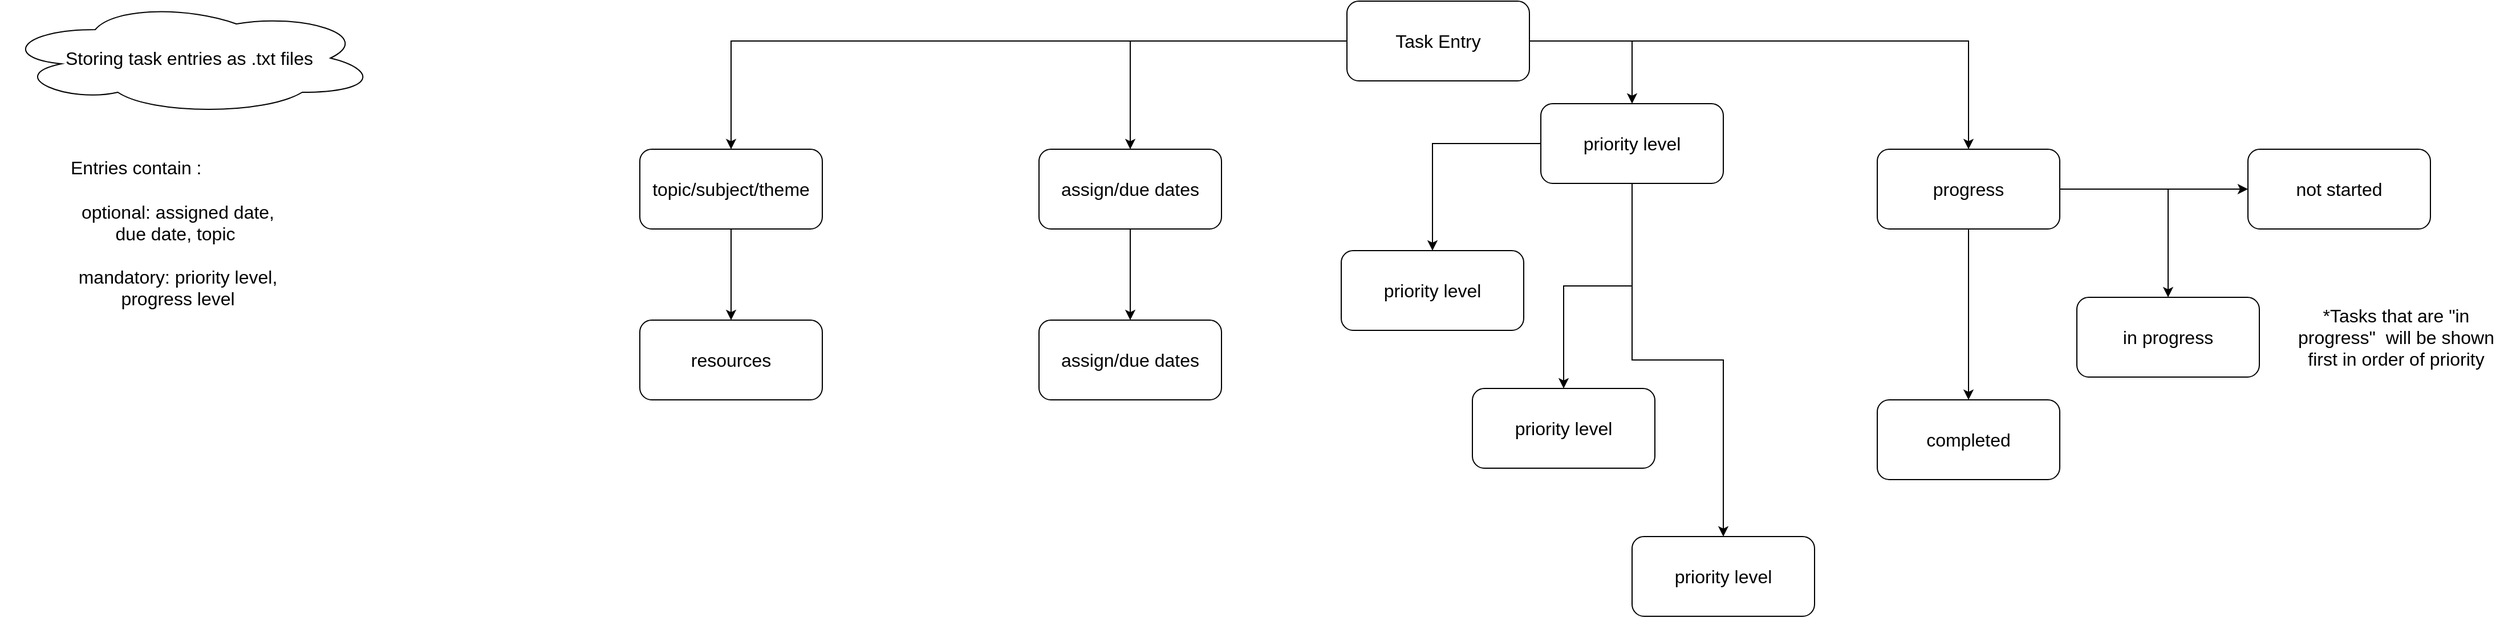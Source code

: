 <mxfile version="20.8.4" type="github">
  <diagram id="7bwQp1ZC_OXJenUZEJ0d" name="Page-1">
    <mxGraphModel dx="2497" dy="831" grid="1" gridSize="10" guides="1" tooltips="1" connect="1" arrows="1" fold="1" page="1" pageScale="1" pageWidth="850" pageHeight="1100" math="0" shadow="0">
      <root>
        <mxCell id="0" />
        <mxCell id="1" parent="0" />
        <mxCell id="AiGFBbw4CaWcHELW53he-3" value="Storing task entries as .txt files" style="ellipse;shape=cloud;fontSize=16;align=center;labelPosition=center;verticalLabelPosition=middle;verticalAlign=middle;whiteSpace=wrap;html=1;" vertex="1" parent="1">
          <mxGeometry x="-830" y="10" width="330" height="100" as="geometry" />
        </mxCell>
        <mxCell id="AiGFBbw4CaWcHELW53he-6" value="&lt;div style=&quot;text-align: left;&quot;&gt;&lt;span style=&quot;background-color: initial;&quot;&gt;Entries contain :&lt;/span&gt;&lt;/div&gt;&lt;div style=&quot;text-align: left;&quot;&gt;&lt;span style=&quot;background-color: initial;&quot;&gt;&lt;br&gt;&lt;/span&gt;&lt;/div&gt;optional: assigned date, due date, topic&amp;nbsp;&lt;br&gt;&lt;br&gt;mandatory: priority level, progress level" style="text;html=1;strokeColor=none;fillColor=none;align=center;verticalAlign=middle;whiteSpace=wrap;rounded=0;fontSize=16;" vertex="1" parent="1">
          <mxGeometry x="-770" y="199" width="190" height="30" as="geometry" />
        </mxCell>
        <mxCell id="AiGFBbw4CaWcHELW53he-12" value="" style="edgeStyle=orthogonalEdgeStyle;rounded=0;orthogonalLoop=1;jettySize=auto;html=1;fontSize=16;" edge="1" parent="1" source="AiGFBbw4CaWcHELW53he-9" target="AiGFBbw4CaWcHELW53he-11">
          <mxGeometry relative="1" as="geometry" />
        </mxCell>
        <mxCell id="AiGFBbw4CaWcHELW53he-17" value="" style="edgeStyle=orthogonalEdgeStyle;rounded=0;orthogonalLoop=1;jettySize=auto;html=1;fontSize=16;" edge="1" parent="1" source="AiGFBbw4CaWcHELW53he-9" target="AiGFBbw4CaWcHELW53he-16">
          <mxGeometry relative="1" as="geometry" />
        </mxCell>
        <mxCell id="AiGFBbw4CaWcHELW53he-21" value="" style="edgeStyle=orthogonalEdgeStyle;rounded=0;orthogonalLoop=1;jettySize=auto;html=1;fontSize=16;" edge="1" parent="1" source="AiGFBbw4CaWcHELW53he-9" target="AiGFBbw4CaWcHELW53he-20">
          <mxGeometry relative="1" as="geometry" />
        </mxCell>
        <mxCell id="AiGFBbw4CaWcHELW53he-24" value="" style="edgeStyle=orthogonalEdgeStyle;rounded=0;orthogonalLoop=1;jettySize=auto;html=1;fontSize=16;" edge="1" parent="1" source="AiGFBbw4CaWcHELW53he-9" target="AiGFBbw4CaWcHELW53he-23">
          <mxGeometry relative="1" as="geometry" />
        </mxCell>
        <mxCell id="AiGFBbw4CaWcHELW53he-9" value="Task Entry" style="rounded=1;whiteSpace=wrap;html=1;fontSize=16;" vertex="1" parent="1">
          <mxGeometry x="350" y="10" width="160" height="70" as="geometry" />
        </mxCell>
        <mxCell id="AiGFBbw4CaWcHELW53he-41" value="" style="edgeStyle=orthogonalEdgeStyle;rounded=0;orthogonalLoop=1;jettySize=auto;html=1;fontSize=16;" edge="1" parent="1" source="AiGFBbw4CaWcHELW53he-11" target="AiGFBbw4CaWcHELW53he-40">
          <mxGeometry relative="1" as="geometry" />
        </mxCell>
        <mxCell id="AiGFBbw4CaWcHELW53he-11" value="topic/subject/theme" style="rounded=1;whiteSpace=wrap;html=1;fontSize=16;" vertex="1" parent="1">
          <mxGeometry x="-270" y="140" width="160" height="70" as="geometry" />
        </mxCell>
        <mxCell id="AiGFBbw4CaWcHELW53he-51" value="" style="edgeStyle=orthogonalEdgeStyle;rounded=0;orthogonalLoop=1;jettySize=auto;html=1;fontSize=16;" edge="1" parent="1" source="AiGFBbw4CaWcHELW53he-16" target="AiGFBbw4CaWcHELW53he-50">
          <mxGeometry relative="1" as="geometry" />
        </mxCell>
        <mxCell id="AiGFBbw4CaWcHELW53he-53" value="" style="edgeStyle=orthogonalEdgeStyle;rounded=0;orthogonalLoop=1;jettySize=auto;html=1;fontSize=16;" edge="1" parent="1" source="AiGFBbw4CaWcHELW53he-16" target="AiGFBbw4CaWcHELW53he-52">
          <mxGeometry relative="1" as="geometry" />
        </mxCell>
        <mxCell id="AiGFBbw4CaWcHELW53he-56" value="" style="edgeStyle=orthogonalEdgeStyle;rounded=0;orthogonalLoop=1;jettySize=auto;html=1;fontSize=16;" edge="1" parent="1" source="AiGFBbw4CaWcHELW53he-16" target="AiGFBbw4CaWcHELW53he-55">
          <mxGeometry relative="1" as="geometry" />
        </mxCell>
        <mxCell id="AiGFBbw4CaWcHELW53he-16" value="priority level" style="rounded=1;whiteSpace=wrap;html=1;fontSize=16;" vertex="1" parent="1">
          <mxGeometry x="520" y="100" width="160" height="70" as="geometry" />
        </mxCell>
        <mxCell id="AiGFBbw4CaWcHELW53he-39" value="" style="edgeStyle=orthogonalEdgeStyle;rounded=0;orthogonalLoop=1;jettySize=auto;html=1;fontSize=16;" edge="1" parent="1" source="AiGFBbw4CaWcHELW53he-20" target="AiGFBbw4CaWcHELW53he-38">
          <mxGeometry relative="1" as="geometry" />
        </mxCell>
        <mxCell id="AiGFBbw4CaWcHELW53he-20" value="assign/due dates" style="rounded=1;whiteSpace=wrap;html=1;fontSize=16;" vertex="1" parent="1">
          <mxGeometry x="80" y="140" width="160" height="70" as="geometry" />
        </mxCell>
        <mxCell id="AiGFBbw4CaWcHELW53he-32" value="" style="edgeStyle=orthogonalEdgeStyle;rounded=0;orthogonalLoop=1;jettySize=auto;html=1;fontSize=16;" edge="1" parent="1" source="AiGFBbw4CaWcHELW53he-23" target="AiGFBbw4CaWcHELW53he-31">
          <mxGeometry relative="1" as="geometry" />
        </mxCell>
        <mxCell id="AiGFBbw4CaWcHELW53he-34" value="" style="edgeStyle=orthogonalEdgeStyle;rounded=0;orthogonalLoop=1;jettySize=auto;html=1;fontSize=16;" edge="1" parent="1" source="AiGFBbw4CaWcHELW53he-23" target="AiGFBbw4CaWcHELW53he-33">
          <mxGeometry relative="1" as="geometry" />
        </mxCell>
        <mxCell id="AiGFBbw4CaWcHELW53he-36" value="" style="edgeStyle=orthogonalEdgeStyle;rounded=0;orthogonalLoop=1;jettySize=auto;html=1;fontSize=16;" edge="1" parent="1" source="AiGFBbw4CaWcHELW53he-23" target="AiGFBbw4CaWcHELW53he-35">
          <mxGeometry relative="1" as="geometry" />
        </mxCell>
        <mxCell id="AiGFBbw4CaWcHELW53he-23" value="progress" style="rounded=1;whiteSpace=wrap;html=1;fontSize=16;" vertex="1" parent="1">
          <mxGeometry x="815" y="140" width="160" height="70" as="geometry" />
        </mxCell>
        <mxCell id="AiGFBbw4CaWcHELW53he-29" value="*Tasks that are &quot;in progress&quot;&amp;nbsp; will be shown first in order of priority" style="text;html=1;strokeColor=none;fillColor=none;align=center;verticalAlign=middle;whiteSpace=wrap;rounded=0;fontSize=16;" vertex="1" parent="1">
          <mxGeometry x="1180" y="290" width="180" height="30" as="geometry" />
        </mxCell>
        <mxCell id="AiGFBbw4CaWcHELW53he-31" value="not started" style="rounded=1;whiteSpace=wrap;html=1;fontSize=16;" vertex="1" parent="1">
          <mxGeometry x="1140" y="140" width="160" height="70" as="geometry" />
        </mxCell>
        <mxCell id="AiGFBbw4CaWcHELW53he-33" value="in progress" style="rounded=1;whiteSpace=wrap;html=1;fontSize=16;" vertex="1" parent="1">
          <mxGeometry x="990" y="270" width="160" height="70" as="geometry" />
        </mxCell>
        <mxCell id="AiGFBbw4CaWcHELW53he-35" value="completed" style="rounded=1;whiteSpace=wrap;html=1;fontSize=16;" vertex="1" parent="1">
          <mxGeometry x="815" y="360" width="160" height="70" as="geometry" />
        </mxCell>
        <mxCell id="AiGFBbw4CaWcHELW53he-38" value="assign/due dates" style="rounded=1;whiteSpace=wrap;html=1;fontSize=16;" vertex="1" parent="1">
          <mxGeometry x="80" y="290" width="160" height="70" as="geometry" />
        </mxCell>
        <mxCell id="AiGFBbw4CaWcHELW53he-40" value="resources" style="rounded=1;whiteSpace=wrap;html=1;fontSize=16;" vertex="1" parent="1">
          <mxGeometry x="-270" y="290" width="160" height="70" as="geometry" />
        </mxCell>
        <mxCell id="AiGFBbw4CaWcHELW53he-50" value="priority level" style="rounded=1;whiteSpace=wrap;html=1;fontSize=16;" vertex="1" parent="1">
          <mxGeometry x="345" y="229" width="160" height="70" as="geometry" />
        </mxCell>
        <mxCell id="AiGFBbw4CaWcHELW53he-52" value="priority level" style="rounded=1;whiteSpace=wrap;html=1;fontSize=16;" vertex="1" parent="1">
          <mxGeometry x="460" y="350" width="160" height="70" as="geometry" />
        </mxCell>
        <mxCell id="AiGFBbw4CaWcHELW53he-55" value="priority level" style="rounded=1;whiteSpace=wrap;html=1;fontSize=16;" vertex="1" parent="1">
          <mxGeometry x="600" y="480" width="160" height="70" as="geometry" />
        </mxCell>
      </root>
    </mxGraphModel>
  </diagram>
</mxfile>
